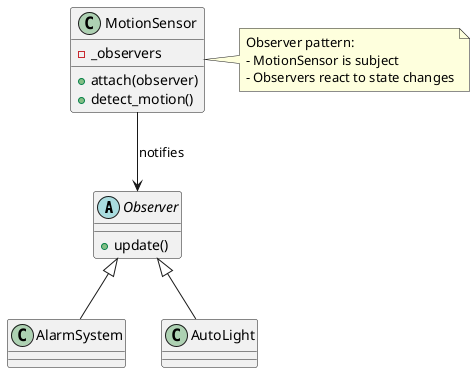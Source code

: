 @startuml ObserverUML

abstract class Observer {
    +update()
}

class AlarmSystem
class AutoLight

Observer <|-- AlarmSystem
Observer <|-- AutoLight

class MotionSensor {
    +attach(observer)
    +detect_motion()
    -_observers
}

MotionSensor --> Observer : notifies

note right of MotionSensor
Observer pattern:
- MotionSensor is subject
- Observers react to state changes
end note

@enduml